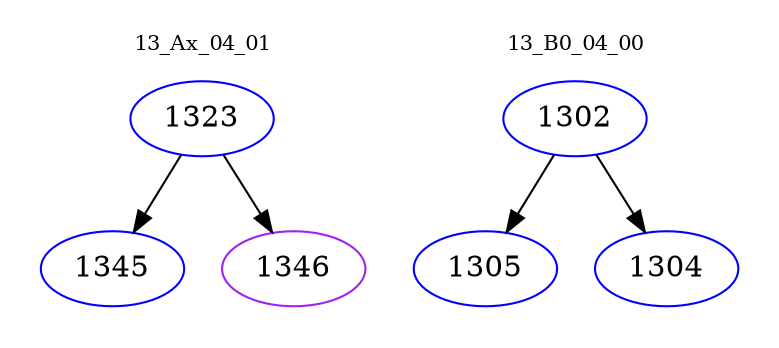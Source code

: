 digraph{
subgraph cluster_0 {
color = white
label = "13_Ax_04_01";
fontsize=10;
T0_1323 [label="1323", color="blue"]
T0_1323 -> T0_1345 [color="black"]
T0_1345 [label="1345", color="blue"]
T0_1323 -> T0_1346 [color="black"]
T0_1346 [label="1346", color="purple"]
}
subgraph cluster_1 {
color = white
label = "13_B0_04_00";
fontsize=10;
T1_1302 [label="1302", color="blue"]
T1_1302 -> T1_1305 [color="black"]
T1_1305 [label="1305", color="blue"]
T1_1302 -> T1_1304 [color="black"]
T1_1304 [label="1304", color="blue"]
}
}
